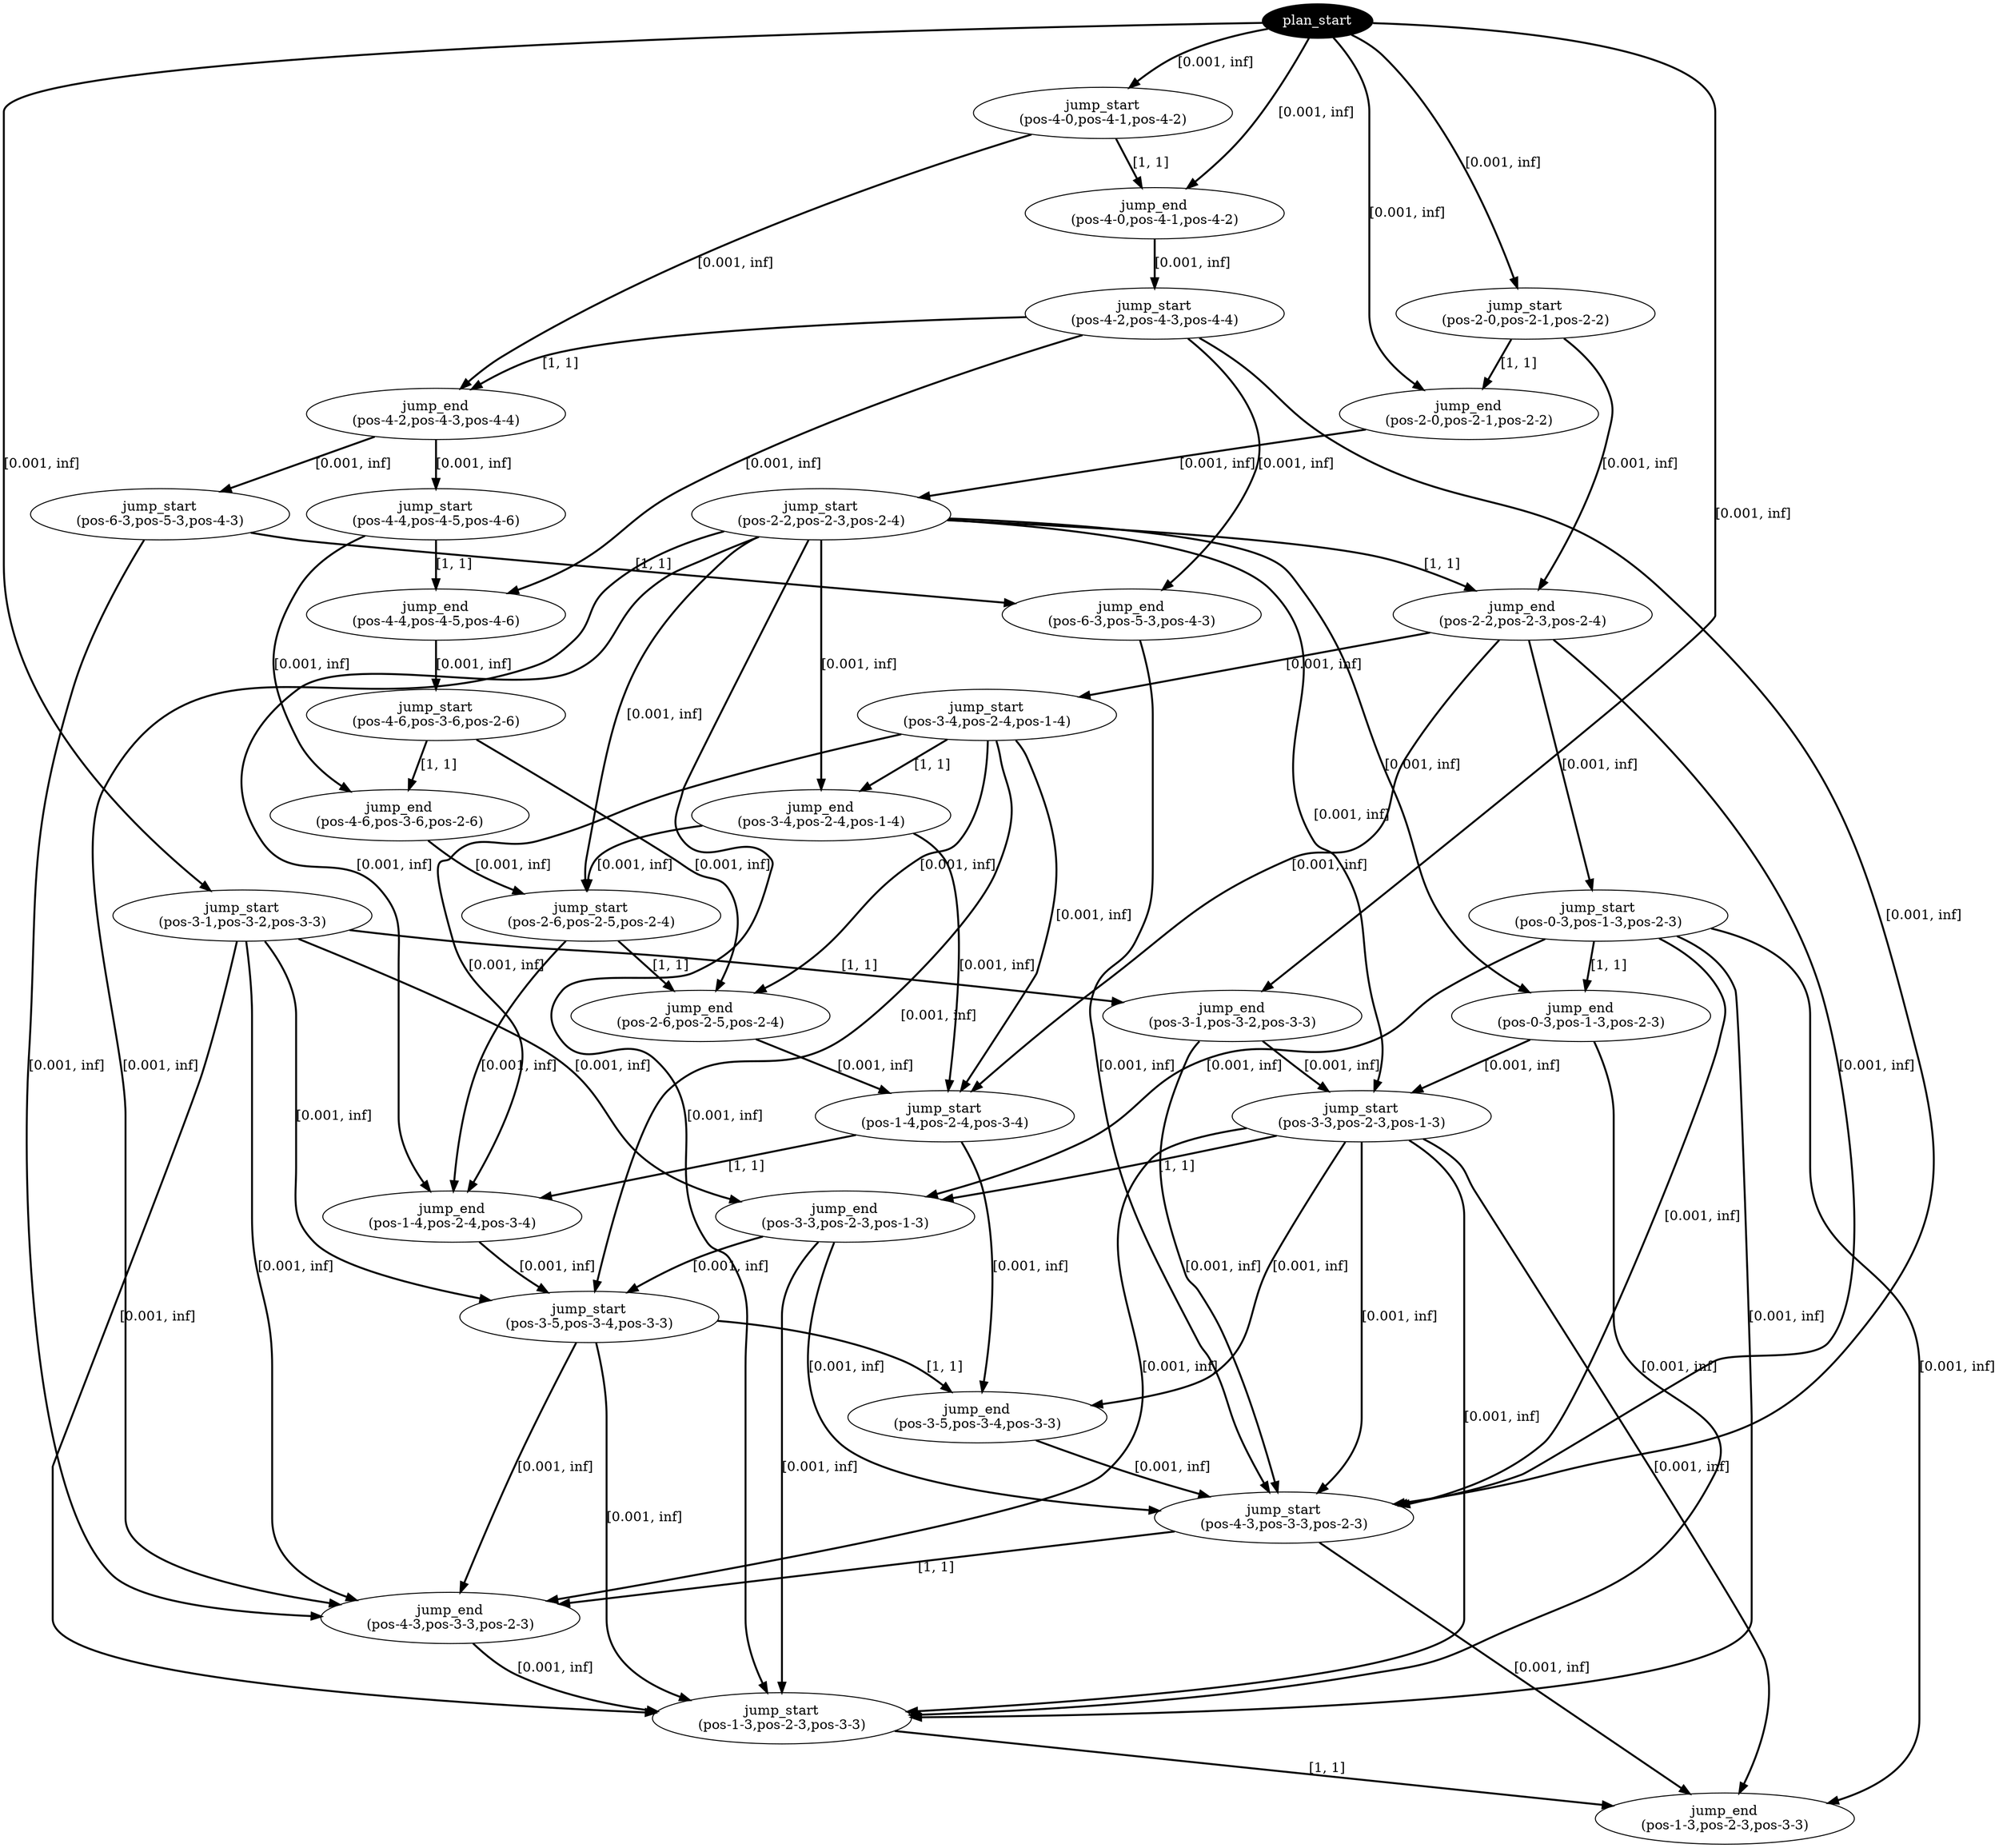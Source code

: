 digraph plan {
0[ label="plan_start",style=filled,fillcolor=black,fontcolor=white];
1[ label="jump_start
(pos-2-0,pos-2-1,pos-2-2)"];
2[ label="jump_end
(pos-2-0,pos-2-1,pos-2-2)"];
3[ label="jump_start
(pos-3-1,pos-3-2,pos-3-3)"];
4[ label="jump_end
(pos-3-1,pos-3-2,pos-3-3)"];
5[ label="jump_start
(pos-4-0,pos-4-1,pos-4-2)"];
6[ label="jump_end
(pos-4-0,pos-4-1,pos-4-2)"];
7[ label="jump_start
(pos-2-2,pos-2-3,pos-2-4)"];
8[ label="jump_end
(pos-2-2,pos-2-3,pos-2-4)"];
9[ label="jump_start
(pos-4-2,pos-4-3,pos-4-4)"];
10[ label="jump_end
(pos-4-2,pos-4-3,pos-4-4)"];
11[ label="jump_start
(pos-3-4,pos-2-4,pos-1-4)"];
12[ label="jump_end
(pos-3-4,pos-2-4,pos-1-4)"];
13[ label="jump_start
(pos-0-3,pos-1-3,pos-2-3)"];
14[ label="jump_end
(pos-0-3,pos-1-3,pos-2-3)"];
15[ label="jump_start
(pos-4-4,pos-4-5,pos-4-6)"];
16[ label="jump_end
(pos-4-4,pos-4-5,pos-4-6)"];
17[ label="jump_start
(pos-6-3,pos-5-3,pos-4-3)"];
18[ label="jump_end
(pos-6-3,pos-5-3,pos-4-3)"];
19[ label="jump_start
(pos-3-3,pos-2-3,pos-1-3)"];
20[ label="jump_end
(pos-3-3,pos-2-3,pos-1-3)"];
21[ label="jump_start
(pos-4-6,pos-3-6,pos-2-6)"];
22[ label="jump_end
(pos-4-6,pos-3-6,pos-2-6)"];
23[ label="jump_start
(pos-2-6,pos-2-5,pos-2-4)"];
24[ label="jump_end
(pos-2-6,pos-2-5,pos-2-4)"];
25[ label="jump_start
(pos-1-4,pos-2-4,pos-3-4)"];
26[ label="jump_end
(pos-1-4,pos-2-4,pos-3-4)"];
27[ label="jump_start
(pos-3-5,pos-3-4,pos-3-3)"];
28[ label="jump_end
(pos-3-5,pos-3-4,pos-3-3)"];
29[ label="jump_start
(pos-4-3,pos-3-3,pos-2-3)"];
30[ label="jump_end
(pos-4-3,pos-3-3,pos-2-3)"];
31[ label="jump_start
(pos-1-3,pos-2-3,pos-3-3)"];
32[ label="jump_end
(pos-1-3,pos-2-3,pos-3-3)"];
"0" -> "1" [ label="[0.001, inf]" , penwidth=2, color="black"]
"0" -> "3" [ label="[0.001, inf]" , penwidth=2, color="black"]
"0" -> "5" [ label="[0.001, inf]" , penwidth=2, color="black"]
"1" -> "2" [ label="[1, 1]" , penwidth=2, color="black"]
"0" -> "2" [ label="[0.001, inf]" , penwidth=2, color="black"]
"3" -> "4" [ label="[1, 1]" , penwidth=2, color="black"]
"0" -> "4" [ label="[0.001, inf]" , penwidth=2, color="black"]
"5" -> "6" [ label="[1, 1]" , penwidth=2, color="black"]
"0" -> "6" [ label="[0.001, inf]" , penwidth=2, color="black"]
"2" -> "7" [ label="[0.001, inf]" , penwidth=2, color="black"]
"6" -> "9" [ label="[0.001, inf]" , penwidth=2, color="black"]
"7" -> "8" [ label="[1, 1]" , penwidth=2, color="black"]
"1" -> "8" [ label="[0.001, inf]" , penwidth=2, color="black"]
"9" -> "10" [ label="[1, 1]" , penwidth=2, color="black"]
"5" -> "10" [ label="[0.001, inf]" , penwidth=2, color="black"]
"8" -> "11" [ label="[0.001, inf]" , penwidth=2, color="black"]
"8" -> "13" [ label="[0.001, inf]" , penwidth=2, color="black"]
"10" -> "15" [ label="[0.001, inf]" , penwidth=2, color="black"]
"10" -> "17" [ label="[0.001, inf]" , penwidth=2, color="black"]
"11" -> "12" [ label="[1, 1]" , penwidth=2, color="black"]
"7" -> "12" [ label="[0.001, inf]" , penwidth=2, color="black"]
"13" -> "14" [ label="[1, 1]" , penwidth=2, color="black"]
"7" -> "14" [ label="[0.001, inf]" , penwidth=2, color="black"]
"15" -> "16" [ label="[1, 1]" , penwidth=2, color="black"]
"9" -> "16" [ label="[0.001, inf]" , penwidth=2, color="black"]
"17" -> "18" [ label="[1, 1]" , penwidth=2, color="black"]
"9" -> "18" [ label="[0.001, inf]" , penwidth=2, color="black"]
"4" -> "19" [ label="[0.001, inf]" , penwidth=2, color="black"]
"14" -> "19" [ label="[0.001, inf]" , penwidth=2, color="black"]
"7" -> "19" [ label="[0.001, inf]" , penwidth=2, color="black"]
"16" -> "21" [ label="[0.001, inf]" , penwidth=2, color="black"]
"19" -> "20" [ label="[1, 1]" , penwidth=2, color="black"]
"13" -> "20" [ label="[0.001, inf]" , penwidth=2, color="black"]
"3" -> "20" [ label="[0.001, inf]" , penwidth=2, color="black"]
"21" -> "22" [ label="[1, 1]" , penwidth=2, color="black"]
"15" -> "22" [ label="[0.001, inf]" , penwidth=2, color="black"]
"22" -> "23" [ label="[0.001, inf]" , penwidth=2, color="black"]
"12" -> "23" [ label="[0.001, inf]" , penwidth=2, color="black"]
"7" -> "23" [ label="[0.001, inf]" , penwidth=2, color="black"]
"23" -> "24" [ label="[1, 1]" , penwidth=2, color="black"]
"21" -> "24" [ label="[0.001, inf]" , penwidth=2, color="black"]
"11" -> "24" [ label="[0.001, inf]" , penwidth=2, color="black"]
"12" -> "25" [ label="[0.001, inf]" , penwidth=2, color="black"]
"24" -> "25" [ label="[0.001, inf]" , penwidth=2, color="black"]
"11" -> "25" [ label="[0.001, inf]" , penwidth=2, color="black"]
"8" -> "25" [ label="[0.001, inf]" , penwidth=2, color="black"]
"25" -> "26" [ label="[1, 1]" , penwidth=2, color="black"]
"23" -> "26" [ label="[0.001, inf]" , penwidth=2, color="black"]
"11" -> "26" [ label="[0.001, inf]" , penwidth=2, color="black"]
"7" -> "26" [ label="[0.001, inf]" , penwidth=2, color="black"]
"26" -> "27" [ label="[0.001, inf]" , penwidth=2, color="black"]
"20" -> "27" [ label="[0.001, inf]" , penwidth=2, color="black"]
"11" -> "27" [ label="[0.001, inf]" , penwidth=2, color="black"]
"3" -> "27" [ label="[0.001, inf]" , penwidth=2, color="black"]
"27" -> "28" [ label="[1, 1]" , penwidth=2, color="black"]
"25" -> "28" [ label="[0.001, inf]" , penwidth=2, color="black"]
"19" -> "28" [ label="[0.001, inf]" , penwidth=2, color="black"]
"18" -> "29" [ label="[0.001, inf]" , penwidth=2, color="black"]
"28" -> "29" [ label="[0.001, inf]" , penwidth=2, color="black"]
"20" -> "29" [ label="[0.001, inf]" , penwidth=2, color="black"]
"19" -> "29" [ label="[0.001, inf]" , penwidth=2, color="black"]
"13" -> "29" [ label="[0.001, inf]" , penwidth=2, color="black"]
"8" -> "29" [ label="[0.001, inf]" , penwidth=2, color="black"]
"9" -> "29" [ label="[0.001, inf]" , penwidth=2, color="black"]
"4" -> "29" [ label="[0.001, inf]" , penwidth=2, color="black"]
"29" -> "30" [ label="[1, 1]" , penwidth=2, color="black"]
"27" -> "30" [ label="[0.001, inf]" , penwidth=2, color="black"]
"19" -> "30" [ label="[0.001, inf]" , penwidth=2, color="black"]
"17" -> "30" [ label="[0.001, inf]" , penwidth=2, color="black"]
"7" -> "30" [ label="[0.001, inf]" , penwidth=2, color="black"]
"3" -> "30" [ label="[0.001, inf]" , penwidth=2, color="black"]
"20" -> "31" [ label="[0.001, inf]" , penwidth=2, color="black"]
"30" -> "31" [ label="[0.001, inf]" , penwidth=2, color="black"]
"27" -> "31" [ label="[0.001, inf]" , penwidth=2, color="black"]
"19" -> "31" [ label="[0.001, inf]" , penwidth=2, color="black"]
"14" -> "31" [ label="[0.001, inf]" , penwidth=2, color="black"]
"13" -> "31" [ label="[0.001, inf]" , penwidth=2, color="black"]
"7" -> "31" [ label="[0.001, inf]" , penwidth=2, color="black"]
"3" -> "31" [ label="[0.001, inf]" , penwidth=2, color="black"]
"31" -> "32" [ label="[1, 1]" , penwidth=2, color="black"]
"29" -> "32" [ label="[0.001, inf]" , penwidth=2, color="black"]
"19" -> "32" [ label="[0.001, inf]" , penwidth=2, color="black"]
"13" -> "32" [ label="[0.001, inf]" , penwidth=2, color="black"]
}
